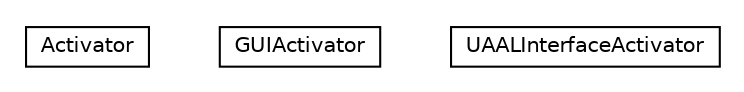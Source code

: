 #!/usr/local/bin/dot
#
# Class diagram 
# Generated by UMLGraph version R5_6-24-gf6e263 (http://www.umlgraph.org/)
#

digraph G {
	edge [fontname="Helvetica",fontsize=10,labelfontname="Helvetica",labelfontsize=10];
	node [fontname="Helvetica",fontsize=10,shape=plaintext];
	nodesep=0.25;
	ranksep=0.5;
	// org.universAAL.samples.context.reasoner.client.osgi.Activator
	c1261720 [label=<<table title="org.universAAL.samples.context.reasoner.client.osgi.Activator" border="0" cellborder="1" cellspacing="0" cellpadding="2" port="p" href="./Activator.html">
		<tr><td><table border="0" cellspacing="0" cellpadding="1">
<tr><td align="center" balign="center"> Activator </td></tr>
		</table></td></tr>
		</table>>, URL="./Activator.html", fontname="Helvetica", fontcolor="black", fontsize=10.0];
	// org.universAAL.samples.context.reasoner.client.osgi.GUIActivator
	c1261721 [label=<<table title="org.universAAL.samples.context.reasoner.client.osgi.GUIActivator" border="0" cellborder="1" cellspacing="0" cellpadding="2" port="p" href="./GUIActivator.html">
		<tr><td><table border="0" cellspacing="0" cellpadding="1">
<tr><td align="center" balign="center"> GUIActivator </td></tr>
		</table></td></tr>
		</table>>, URL="./GUIActivator.html", fontname="Helvetica", fontcolor="black", fontsize=10.0];
	// org.universAAL.samples.context.reasoner.client.osgi.UAALInterfaceActivator
	c1261722 [label=<<table title="org.universAAL.samples.context.reasoner.client.osgi.UAALInterfaceActivator" border="0" cellborder="1" cellspacing="0" cellpadding="2" port="p" href="./UAALInterfaceActivator.html">
		<tr><td><table border="0" cellspacing="0" cellpadding="1">
<tr><td align="center" balign="center"> UAALInterfaceActivator </td></tr>
		</table></td></tr>
		</table>>, URL="./UAALInterfaceActivator.html", fontname="Helvetica", fontcolor="black", fontsize=10.0];
}

